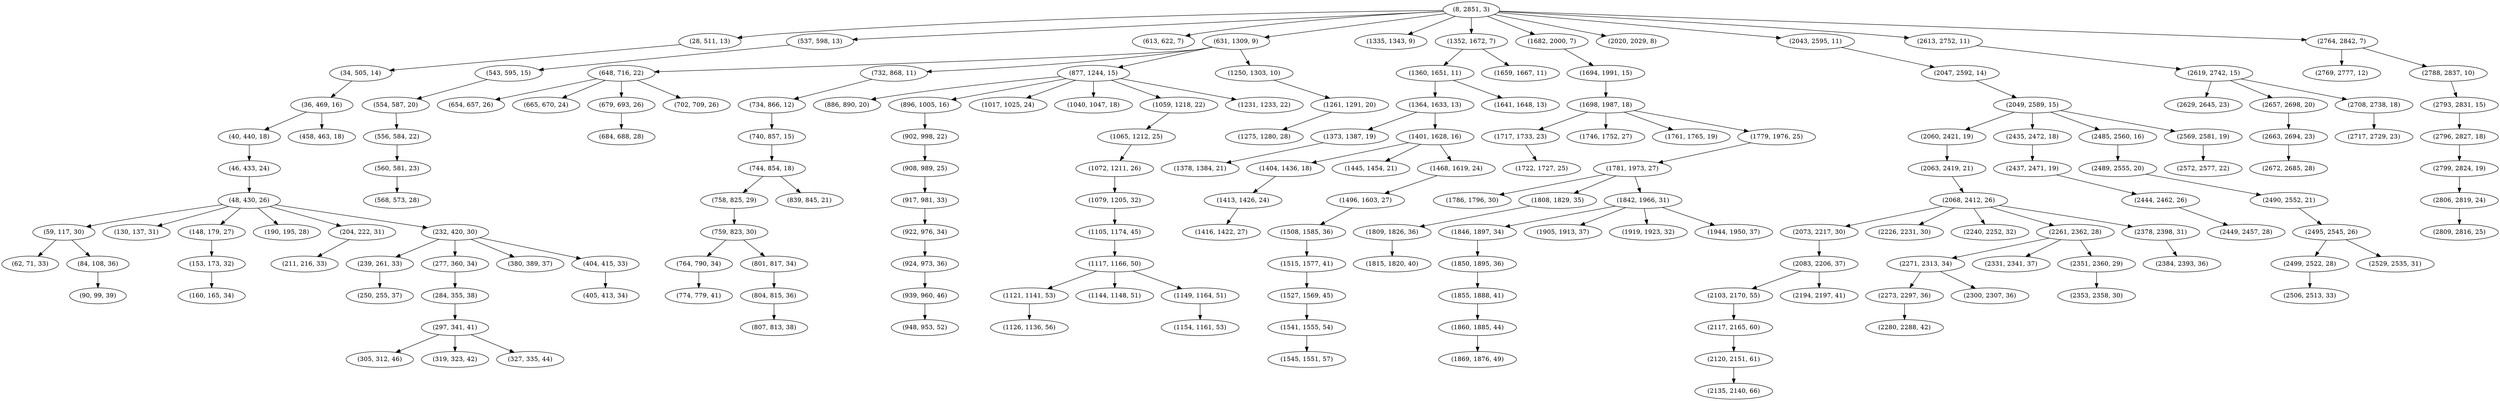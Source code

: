 digraph tree {
    "(8, 2851, 3)";
    "(28, 511, 13)";
    "(34, 505, 14)";
    "(36, 469, 16)";
    "(40, 440, 18)";
    "(46, 433, 24)";
    "(48, 430, 26)";
    "(59, 117, 30)";
    "(62, 71, 33)";
    "(84, 108, 36)";
    "(90, 99, 39)";
    "(130, 137, 31)";
    "(148, 179, 27)";
    "(153, 173, 32)";
    "(160, 165, 34)";
    "(190, 195, 28)";
    "(204, 222, 31)";
    "(211, 216, 33)";
    "(232, 420, 30)";
    "(239, 261, 33)";
    "(250, 255, 37)";
    "(277, 360, 34)";
    "(284, 355, 38)";
    "(297, 341, 41)";
    "(305, 312, 46)";
    "(319, 323, 42)";
    "(327, 335, 44)";
    "(380, 389, 37)";
    "(404, 415, 33)";
    "(405, 413, 34)";
    "(458, 463, 18)";
    "(537, 598, 13)";
    "(543, 595, 15)";
    "(554, 587, 20)";
    "(556, 584, 22)";
    "(560, 581, 23)";
    "(568, 573, 28)";
    "(613, 622, 7)";
    "(631, 1309, 9)";
    "(648, 716, 22)";
    "(654, 657, 26)";
    "(665, 670, 24)";
    "(679, 693, 26)";
    "(684, 688, 28)";
    "(702, 709, 26)";
    "(732, 868, 11)";
    "(734, 866, 12)";
    "(740, 857, 15)";
    "(744, 854, 18)";
    "(758, 825, 29)";
    "(759, 823, 30)";
    "(764, 790, 34)";
    "(774, 779, 41)";
    "(801, 817, 34)";
    "(804, 815, 36)";
    "(807, 813, 38)";
    "(839, 845, 21)";
    "(877, 1244, 15)";
    "(886, 890, 20)";
    "(896, 1005, 16)";
    "(902, 998, 22)";
    "(908, 989, 25)";
    "(917, 981, 33)";
    "(922, 976, 34)";
    "(924, 973, 36)";
    "(939, 960, 46)";
    "(948, 953, 52)";
    "(1017, 1025, 24)";
    "(1040, 1047, 18)";
    "(1059, 1218, 22)";
    "(1065, 1212, 25)";
    "(1072, 1211, 26)";
    "(1079, 1205, 32)";
    "(1105, 1174, 45)";
    "(1117, 1166, 50)";
    "(1121, 1141, 53)";
    "(1126, 1136, 56)";
    "(1144, 1148, 51)";
    "(1149, 1164, 51)";
    "(1154, 1161, 53)";
    "(1231, 1233, 22)";
    "(1250, 1303, 10)";
    "(1261, 1291, 20)";
    "(1275, 1280, 28)";
    "(1335, 1343, 9)";
    "(1352, 1672, 7)";
    "(1360, 1651, 11)";
    "(1364, 1633, 13)";
    "(1373, 1387, 19)";
    "(1378, 1384, 21)";
    "(1401, 1628, 16)";
    "(1404, 1436, 18)";
    "(1413, 1426, 24)";
    "(1416, 1422, 27)";
    "(1445, 1454, 21)";
    "(1468, 1619, 24)";
    "(1496, 1603, 27)";
    "(1508, 1585, 36)";
    "(1515, 1577, 41)";
    "(1527, 1569, 45)";
    "(1541, 1555, 54)";
    "(1545, 1551, 57)";
    "(1641, 1648, 13)";
    "(1659, 1667, 11)";
    "(1682, 2000, 7)";
    "(1694, 1991, 15)";
    "(1698, 1987, 18)";
    "(1717, 1733, 23)";
    "(1722, 1727, 25)";
    "(1746, 1752, 27)";
    "(1761, 1765, 19)";
    "(1779, 1976, 25)";
    "(1781, 1973, 27)";
    "(1786, 1796, 30)";
    "(1808, 1829, 35)";
    "(1809, 1826, 36)";
    "(1815, 1820, 40)";
    "(1842, 1966, 31)";
    "(1846, 1897, 34)";
    "(1850, 1895, 36)";
    "(1855, 1888, 41)";
    "(1860, 1885, 44)";
    "(1869, 1876, 49)";
    "(1905, 1913, 37)";
    "(1919, 1923, 32)";
    "(1944, 1950, 37)";
    "(2020, 2029, 8)";
    "(2043, 2595, 11)";
    "(2047, 2592, 14)";
    "(2049, 2589, 15)";
    "(2060, 2421, 19)";
    "(2063, 2419, 21)";
    "(2068, 2412, 26)";
    "(2073, 2217, 30)";
    "(2083, 2206, 37)";
    "(2103, 2170, 55)";
    "(2117, 2165, 60)";
    "(2120, 2151, 61)";
    "(2135, 2140, 66)";
    "(2194, 2197, 41)";
    "(2226, 2231, 30)";
    "(2240, 2252, 32)";
    "(2261, 2362, 28)";
    "(2271, 2313, 34)";
    "(2273, 2297, 36)";
    "(2280, 2288, 42)";
    "(2300, 2307, 36)";
    "(2331, 2341, 37)";
    "(2351, 2360, 29)";
    "(2353, 2358, 30)";
    "(2378, 2398, 31)";
    "(2384, 2393, 36)";
    "(2435, 2472, 18)";
    "(2437, 2471, 19)";
    "(2444, 2462, 26)";
    "(2449, 2457, 28)";
    "(2485, 2560, 16)";
    "(2489, 2555, 20)";
    "(2490, 2552, 21)";
    "(2495, 2545, 26)";
    "(2499, 2522, 28)";
    "(2506, 2513, 33)";
    "(2529, 2535, 31)";
    "(2569, 2581, 19)";
    "(2572, 2577, 22)";
    "(2613, 2752, 11)";
    "(2619, 2742, 15)";
    "(2629, 2645, 23)";
    "(2657, 2698, 20)";
    "(2663, 2694, 23)";
    "(2672, 2685, 28)";
    "(2708, 2738, 18)";
    "(2717, 2729, 23)";
    "(2764, 2842, 7)";
    "(2769, 2777, 12)";
    "(2788, 2837, 10)";
    "(2793, 2831, 15)";
    "(2796, 2827, 18)";
    "(2799, 2824, 19)";
    "(2806, 2819, 24)";
    "(2809, 2816, 25)";
    "(8, 2851, 3)" -> "(28, 511, 13)";
    "(8, 2851, 3)" -> "(537, 598, 13)";
    "(8, 2851, 3)" -> "(613, 622, 7)";
    "(8, 2851, 3)" -> "(631, 1309, 9)";
    "(8, 2851, 3)" -> "(1335, 1343, 9)";
    "(8, 2851, 3)" -> "(1352, 1672, 7)";
    "(8, 2851, 3)" -> "(1682, 2000, 7)";
    "(8, 2851, 3)" -> "(2020, 2029, 8)";
    "(8, 2851, 3)" -> "(2043, 2595, 11)";
    "(8, 2851, 3)" -> "(2613, 2752, 11)";
    "(8, 2851, 3)" -> "(2764, 2842, 7)";
    "(28, 511, 13)" -> "(34, 505, 14)";
    "(34, 505, 14)" -> "(36, 469, 16)";
    "(36, 469, 16)" -> "(40, 440, 18)";
    "(36, 469, 16)" -> "(458, 463, 18)";
    "(40, 440, 18)" -> "(46, 433, 24)";
    "(46, 433, 24)" -> "(48, 430, 26)";
    "(48, 430, 26)" -> "(59, 117, 30)";
    "(48, 430, 26)" -> "(130, 137, 31)";
    "(48, 430, 26)" -> "(148, 179, 27)";
    "(48, 430, 26)" -> "(190, 195, 28)";
    "(48, 430, 26)" -> "(204, 222, 31)";
    "(48, 430, 26)" -> "(232, 420, 30)";
    "(59, 117, 30)" -> "(62, 71, 33)";
    "(59, 117, 30)" -> "(84, 108, 36)";
    "(84, 108, 36)" -> "(90, 99, 39)";
    "(148, 179, 27)" -> "(153, 173, 32)";
    "(153, 173, 32)" -> "(160, 165, 34)";
    "(204, 222, 31)" -> "(211, 216, 33)";
    "(232, 420, 30)" -> "(239, 261, 33)";
    "(232, 420, 30)" -> "(277, 360, 34)";
    "(232, 420, 30)" -> "(380, 389, 37)";
    "(232, 420, 30)" -> "(404, 415, 33)";
    "(239, 261, 33)" -> "(250, 255, 37)";
    "(277, 360, 34)" -> "(284, 355, 38)";
    "(284, 355, 38)" -> "(297, 341, 41)";
    "(297, 341, 41)" -> "(305, 312, 46)";
    "(297, 341, 41)" -> "(319, 323, 42)";
    "(297, 341, 41)" -> "(327, 335, 44)";
    "(404, 415, 33)" -> "(405, 413, 34)";
    "(537, 598, 13)" -> "(543, 595, 15)";
    "(543, 595, 15)" -> "(554, 587, 20)";
    "(554, 587, 20)" -> "(556, 584, 22)";
    "(556, 584, 22)" -> "(560, 581, 23)";
    "(560, 581, 23)" -> "(568, 573, 28)";
    "(631, 1309, 9)" -> "(648, 716, 22)";
    "(631, 1309, 9)" -> "(732, 868, 11)";
    "(631, 1309, 9)" -> "(877, 1244, 15)";
    "(631, 1309, 9)" -> "(1250, 1303, 10)";
    "(648, 716, 22)" -> "(654, 657, 26)";
    "(648, 716, 22)" -> "(665, 670, 24)";
    "(648, 716, 22)" -> "(679, 693, 26)";
    "(648, 716, 22)" -> "(702, 709, 26)";
    "(679, 693, 26)" -> "(684, 688, 28)";
    "(732, 868, 11)" -> "(734, 866, 12)";
    "(734, 866, 12)" -> "(740, 857, 15)";
    "(740, 857, 15)" -> "(744, 854, 18)";
    "(744, 854, 18)" -> "(758, 825, 29)";
    "(744, 854, 18)" -> "(839, 845, 21)";
    "(758, 825, 29)" -> "(759, 823, 30)";
    "(759, 823, 30)" -> "(764, 790, 34)";
    "(759, 823, 30)" -> "(801, 817, 34)";
    "(764, 790, 34)" -> "(774, 779, 41)";
    "(801, 817, 34)" -> "(804, 815, 36)";
    "(804, 815, 36)" -> "(807, 813, 38)";
    "(877, 1244, 15)" -> "(886, 890, 20)";
    "(877, 1244, 15)" -> "(896, 1005, 16)";
    "(877, 1244, 15)" -> "(1017, 1025, 24)";
    "(877, 1244, 15)" -> "(1040, 1047, 18)";
    "(877, 1244, 15)" -> "(1059, 1218, 22)";
    "(877, 1244, 15)" -> "(1231, 1233, 22)";
    "(896, 1005, 16)" -> "(902, 998, 22)";
    "(902, 998, 22)" -> "(908, 989, 25)";
    "(908, 989, 25)" -> "(917, 981, 33)";
    "(917, 981, 33)" -> "(922, 976, 34)";
    "(922, 976, 34)" -> "(924, 973, 36)";
    "(924, 973, 36)" -> "(939, 960, 46)";
    "(939, 960, 46)" -> "(948, 953, 52)";
    "(1059, 1218, 22)" -> "(1065, 1212, 25)";
    "(1065, 1212, 25)" -> "(1072, 1211, 26)";
    "(1072, 1211, 26)" -> "(1079, 1205, 32)";
    "(1079, 1205, 32)" -> "(1105, 1174, 45)";
    "(1105, 1174, 45)" -> "(1117, 1166, 50)";
    "(1117, 1166, 50)" -> "(1121, 1141, 53)";
    "(1117, 1166, 50)" -> "(1144, 1148, 51)";
    "(1117, 1166, 50)" -> "(1149, 1164, 51)";
    "(1121, 1141, 53)" -> "(1126, 1136, 56)";
    "(1149, 1164, 51)" -> "(1154, 1161, 53)";
    "(1250, 1303, 10)" -> "(1261, 1291, 20)";
    "(1261, 1291, 20)" -> "(1275, 1280, 28)";
    "(1352, 1672, 7)" -> "(1360, 1651, 11)";
    "(1352, 1672, 7)" -> "(1659, 1667, 11)";
    "(1360, 1651, 11)" -> "(1364, 1633, 13)";
    "(1360, 1651, 11)" -> "(1641, 1648, 13)";
    "(1364, 1633, 13)" -> "(1373, 1387, 19)";
    "(1364, 1633, 13)" -> "(1401, 1628, 16)";
    "(1373, 1387, 19)" -> "(1378, 1384, 21)";
    "(1401, 1628, 16)" -> "(1404, 1436, 18)";
    "(1401, 1628, 16)" -> "(1445, 1454, 21)";
    "(1401, 1628, 16)" -> "(1468, 1619, 24)";
    "(1404, 1436, 18)" -> "(1413, 1426, 24)";
    "(1413, 1426, 24)" -> "(1416, 1422, 27)";
    "(1468, 1619, 24)" -> "(1496, 1603, 27)";
    "(1496, 1603, 27)" -> "(1508, 1585, 36)";
    "(1508, 1585, 36)" -> "(1515, 1577, 41)";
    "(1515, 1577, 41)" -> "(1527, 1569, 45)";
    "(1527, 1569, 45)" -> "(1541, 1555, 54)";
    "(1541, 1555, 54)" -> "(1545, 1551, 57)";
    "(1682, 2000, 7)" -> "(1694, 1991, 15)";
    "(1694, 1991, 15)" -> "(1698, 1987, 18)";
    "(1698, 1987, 18)" -> "(1717, 1733, 23)";
    "(1698, 1987, 18)" -> "(1746, 1752, 27)";
    "(1698, 1987, 18)" -> "(1761, 1765, 19)";
    "(1698, 1987, 18)" -> "(1779, 1976, 25)";
    "(1717, 1733, 23)" -> "(1722, 1727, 25)";
    "(1779, 1976, 25)" -> "(1781, 1973, 27)";
    "(1781, 1973, 27)" -> "(1786, 1796, 30)";
    "(1781, 1973, 27)" -> "(1808, 1829, 35)";
    "(1781, 1973, 27)" -> "(1842, 1966, 31)";
    "(1808, 1829, 35)" -> "(1809, 1826, 36)";
    "(1809, 1826, 36)" -> "(1815, 1820, 40)";
    "(1842, 1966, 31)" -> "(1846, 1897, 34)";
    "(1842, 1966, 31)" -> "(1905, 1913, 37)";
    "(1842, 1966, 31)" -> "(1919, 1923, 32)";
    "(1842, 1966, 31)" -> "(1944, 1950, 37)";
    "(1846, 1897, 34)" -> "(1850, 1895, 36)";
    "(1850, 1895, 36)" -> "(1855, 1888, 41)";
    "(1855, 1888, 41)" -> "(1860, 1885, 44)";
    "(1860, 1885, 44)" -> "(1869, 1876, 49)";
    "(2043, 2595, 11)" -> "(2047, 2592, 14)";
    "(2047, 2592, 14)" -> "(2049, 2589, 15)";
    "(2049, 2589, 15)" -> "(2060, 2421, 19)";
    "(2049, 2589, 15)" -> "(2435, 2472, 18)";
    "(2049, 2589, 15)" -> "(2485, 2560, 16)";
    "(2049, 2589, 15)" -> "(2569, 2581, 19)";
    "(2060, 2421, 19)" -> "(2063, 2419, 21)";
    "(2063, 2419, 21)" -> "(2068, 2412, 26)";
    "(2068, 2412, 26)" -> "(2073, 2217, 30)";
    "(2068, 2412, 26)" -> "(2226, 2231, 30)";
    "(2068, 2412, 26)" -> "(2240, 2252, 32)";
    "(2068, 2412, 26)" -> "(2261, 2362, 28)";
    "(2068, 2412, 26)" -> "(2378, 2398, 31)";
    "(2073, 2217, 30)" -> "(2083, 2206, 37)";
    "(2083, 2206, 37)" -> "(2103, 2170, 55)";
    "(2083, 2206, 37)" -> "(2194, 2197, 41)";
    "(2103, 2170, 55)" -> "(2117, 2165, 60)";
    "(2117, 2165, 60)" -> "(2120, 2151, 61)";
    "(2120, 2151, 61)" -> "(2135, 2140, 66)";
    "(2261, 2362, 28)" -> "(2271, 2313, 34)";
    "(2261, 2362, 28)" -> "(2331, 2341, 37)";
    "(2261, 2362, 28)" -> "(2351, 2360, 29)";
    "(2271, 2313, 34)" -> "(2273, 2297, 36)";
    "(2271, 2313, 34)" -> "(2300, 2307, 36)";
    "(2273, 2297, 36)" -> "(2280, 2288, 42)";
    "(2351, 2360, 29)" -> "(2353, 2358, 30)";
    "(2378, 2398, 31)" -> "(2384, 2393, 36)";
    "(2435, 2472, 18)" -> "(2437, 2471, 19)";
    "(2437, 2471, 19)" -> "(2444, 2462, 26)";
    "(2444, 2462, 26)" -> "(2449, 2457, 28)";
    "(2485, 2560, 16)" -> "(2489, 2555, 20)";
    "(2489, 2555, 20)" -> "(2490, 2552, 21)";
    "(2490, 2552, 21)" -> "(2495, 2545, 26)";
    "(2495, 2545, 26)" -> "(2499, 2522, 28)";
    "(2495, 2545, 26)" -> "(2529, 2535, 31)";
    "(2499, 2522, 28)" -> "(2506, 2513, 33)";
    "(2569, 2581, 19)" -> "(2572, 2577, 22)";
    "(2613, 2752, 11)" -> "(2619, 2742, 15)";
    "(2619, 2742, 15)" -> "(2629, 2645, 23)";
    "(2619, 2742, 15)" -> "(2657, 2698, 20)";
    "(2619, 2742, 15)" -> "(2708, 2738, 18)";
    "(2657, 2698, 20)" -> "(2663, 2694, 23)";
    "(2663, 2694, 23)" -> "(2672, 2685, 28)";
    "(2708, 2738, 18)" -> "(2717, 2729, 23)";
    "(2764, 2842, 7)" -> "(2769, 2777, 12)";
    "(2764, 2842, 7)" -> "(2788, 2837, 10)";
    "(2788, 2837, 10)" -> "(2793, 2831, 15)";
    "(2793, 2831, 15)" -> "(2796, 2827, 18)";
    "(2796, 2827, 18)" -> "(2799, 2824, 19)";
    "(2799, 2824, 19)" -> "(2806, 2819, 24)";
    "(2806, 2819, 24)" -> "(2809, 2816, 25)";
}
